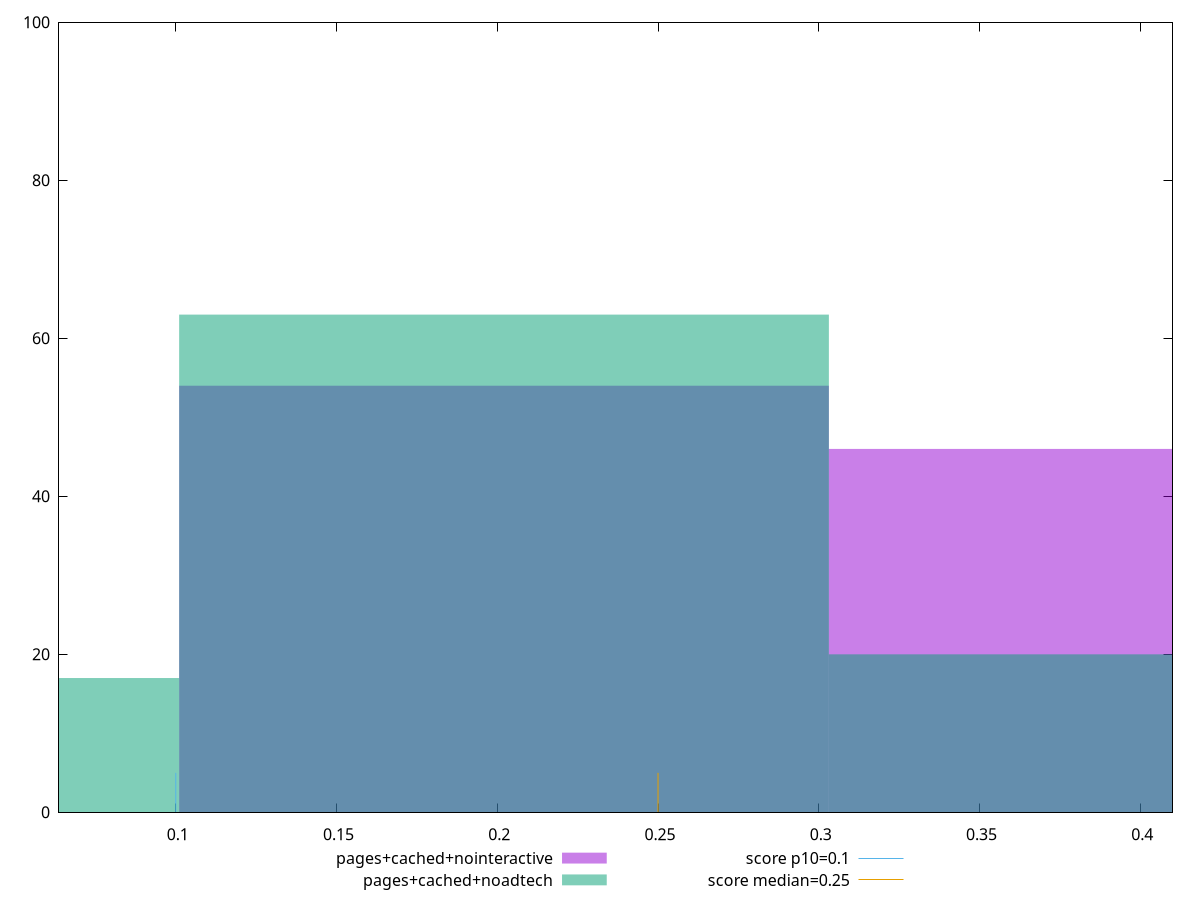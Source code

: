 reset

$pagesCachedNointeractive <<EOF
0.2020961977367637 54
0.4041923954735274 46
EOF

$pagesCachedNoadtech <<EOF
0.2020961977367637 63
0 17
0.4041923954735274 20
EOF

set key outside below
set boxwidth 0.2020961977367637
set xrange [0.0636767578125:0.41002414533827036]
set yrange [0:100]
set style fill transparent solid 0.5 noborder

set parametric
set terminal svg size 640, 500 enhanced background rgb 'white'
set output "report_00007_2020-12-11T15:55:29.892Z/cumulative-layout-shift/comparison/histogram/3_vs_4.svg"

plot $pagesCachedNointeractive title "pages+cached+nointeractive" with boxes, \
     $pagesCachedNoadtech title "pages+cached+noadtech" with boxes, \
     0.1,t title "score p10=0.1", \
     0.25,t title "score median=0.25"

reset
